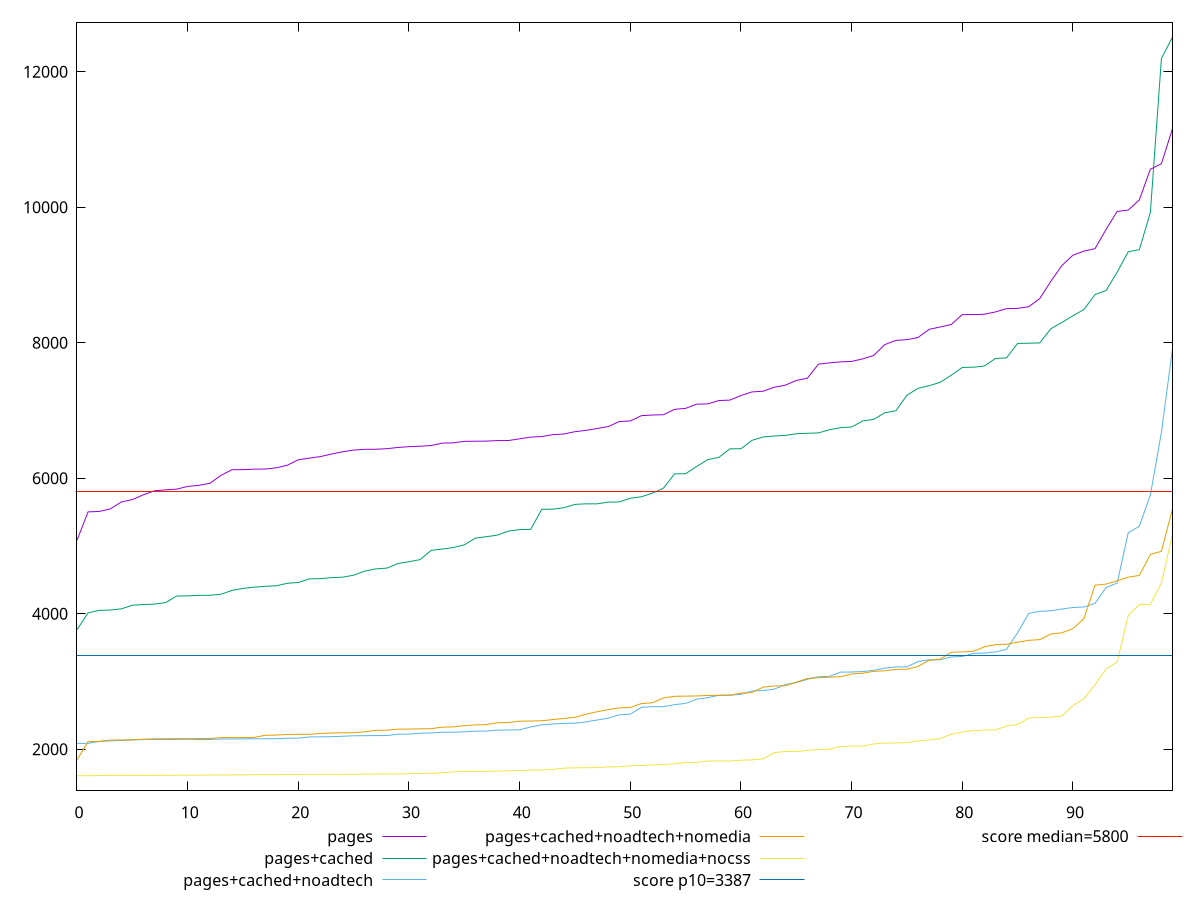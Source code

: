 reset

$pages <<EOF
0 5084.438777987952
1 5504.09198299239
2 5510.3118390924
3 5547.232198606025
4 5649.744868033995
5 5685.185176432965
6 5756.729432617419
7 5815.204419879435
8 5829.509343173029
9 5839.467071954569
10 5880.350096421622
11 5895.4842610094365
12 5925.187595203781
13 6042.07222884749
14 6126.744486062375
15 6127.183185077703
16 6134.781841620086
17 6136.611689604799
18 6154.464970070761
19 6192.127497923426
20 6273.538556322672
21 6297.392721394366
22 6320.572517511983
23 6358.092193072689
24 6391.478077426136
25 6415.883648114901
26 6427.20875234688
27 6428.4396669988055
28 6436.942921406187
29 6454.502627876878
30 6466.991118487276
31 6472.878041523432
32 6483.145191670804
33 6518.951287816502
34 6522.556974018642
35 6545.100434843173
36 6547.006142488861
37 6548.733736674323
38 6556.515149137901
39 6557.258524378798
40 6582.8214854006965
41 6607.345415685708
42 6616.163307556326
43 6643.6838863953935
44 6654.08861918007
45 6687.585607213499
46 6707.245660977989
47 6734.91213032818
48 6763.231646016976
49 6837.313549315971
50 6846.401821778054
51 6923.687790177214
52 6933.9993533968445
53 6938.095126944298
54 7017.492501489759
55 7032.032548745683
56 7093.704017296948
57 7097.998002438959
58 7147.2237103825755
59 7153.878821972357
60 7222.039986861205
61 7274.739726240373
62 7284.760126448949
63 7343.48491567939
64 7373.736447398984
65 7444.119357305191
66 7476.453421664709
67 7684.043651123931
68 7703.803230499259
69 7718.247783621484
70 7724.906859398638
71 7761.976150565393
72 7813.70184596334
73 7973.635661727428
74 8034.88400874165
75 8046.219656084517
76 8077.697592717826
77 8197.867887495864
78 8233.196126376897
79 8269.119590884302
80 8415.885484914514
81 8416.061070838088
82 8421.36674437749
83 8455.364980993549
84 8503.840819536386
85 8507.825692782579
86 8532.1179490799
87 8652.276662851591
88 8905.670404089891
89 9139.405260662808
90 9292.953169467684
91 9353.199295293365
92 9389.830290203688
93 9674.915394736832
94 9938.580830463863
95 9959.271869214284
96 10108.084546870428
97 10561.511250556021
98 10643.032049519468
99 11162.276052705263
EOF

$pagesCached <<EOF
0 3763.8779361670236
1 4014.473520455705
2 4050.099030116374
3 4055.598180679387
4 4072.247486473436
5 4126.996049086307
6 4135.994937937786
7 4142.646648389971
8 4164.533938334722
9 4261.483504177611
10 4264.158597287943
11 4271.477860368695
12 4273.011786172525
13 4287.965613065471
14 4344.563836749274
15 4374.05826255791
16 4392.756419929638
17 4405.564986575295
18 4412.634036280782
19 4449.925614109324
20 4461.6045454781915
21 4515.526440986492
22 4518.624037577056
23 4533.598621760302
24 4539.901066437386
25 4569.631201778515
26 4629.381491859708
27 4662.780592843158
28 4673.710162191858
29 4741.232286632197
30 4768.888459483567
31 4798.871882480686
32 4935.577165218361
33 4955.981892514607
34 4977.03615293505
35 5017.420514601443
36 5116.8758680740375
37 5137.602956499806
38 5161.335725038144
39 5221.900660461495
40 5242.274229362073
41 5245.749649432946
42 5541.602160511253
43 5544.592119686354
44 5565.580379363151
45 5614.897774791379
46 5622.655414231296
47 5622.791885381882
48 5647.925322291943
49 5650.669424716829
50 5705.113156149751
51 5726.920775565289
52 5781.096851584882
53 5854.572966652991
54 6064.149920240053
55 6067.976400960044
56 6175.158915967724
57 6275.905792643053
58 6308.215724732429
59 6434.584697588707
60 6436.433477760189
61 6559.543133446388
62 6609.910390274588
63 6623.823941025023
64 6632.413714714634
65 6657.643706847336
66 6664.302508237226
67 6669.773398058831
68 6716.046372244357
69 6747.633174088513
70 6756.019797787947
71 6846.055686029042
72 6870.398417945198
73 6967.678774540003
74 6997.046527436625
75 7225.098573854755
76 7328.107042320153
77 7366.454698936618
78 7416.357427722595
79 7520.200942473599
80 7635.919749624287
81 7639.6624398914155
82 7657.444644385425
83 7768.223785983276
84 7777.7063772099855
85 7990.687632524059
86 7993.406368563055
87 7998.346241212466
88 8207.09950253048
89 8300.290274611434
90 8398.28874233036
91 8491.59717767658
92 8712.252018546633
93 8772.257199464264
94 9042.272465642665
95 9343.91783277415
96 9373.880072036958
97 9923.306255326524
98 12197.795748923796
99 12512.440109029718
EOF

$pagesCachedNoadtech <<EOF
0 2087.5954999999994
1 2087.6465
2 2115.8985000000002
3 2123.8900000000003
4 2129.4725
5 2139.2074999999995
6 2144.0365
7 2144.6085000000003
8 2144.939627982533
9 2145.973
10 2147.9965
11 2149.905
12 2149.938
13 2151.0159999999996
14 2152.3414999999995
15 2153.1995
16 2154.591
17 2154.8715
18 2155.8559999999998
19 2163.6165
20 2164.4965
21 2182.025
22 2183.4165
23 2186.0235000000002
24 2192.046
25 2199.339
26 2200.3565
27 2202.2650000000003
28 2202.6225
29 2222.365375987446
30 2224.3859999999995
31 2238.0085159753794
32 2242.0025
33 2251.2259999999997
34 2251.8982279944657
35 2257.9121119997253
36 2268.3199999999997
37 2268.4465000000005
38 2282.7574999999997
39 2283.786
40 2287.405
41 2329.5087919813514
42 2361.3424680191993
43 2373.042611981451
44 2382.853983998501
45 2383.5964919886105
46 2403.9224999999997
47 2432.072972015047
48 2458.6595639974003
49 2509.3443160026673
50 2517.582068016947
51 2619.807651998174
52 2628.804115977716
53 2629.4903280021426
54 2658.7287680121062
55 2677.1005119913816
56 2740.1258479858043
57 2760.906952010274
58 2798.2865040023567
59 2799.517024010551
60 2810.7721880080344
61 2860.8834680216196
62 2866.7443440062284
63 2886.9194639978173
64 2955.3999799968956
65 2984.649063997149
66 3032.1747080177306
67 3071.738428012156
68 3076.0611359829077
69 3138.861796008492
70 3140.650287990845
71 3147.1414760019657
72 3165.211227990126
73 3196.976047986222
74 3214.5058954087435
75 3215.7567839876538
76 3294.9985800111654
77 3320.8826280106546
78 3321.4356839873194
79 3361.8473880097868
80 3369.9751519995098
81 3414.7216923551273
82 3420.084583974052
83 3436.4494319995756
84 3476.2111417376464
85 3720.2785800089123
86 4004.8184759781843
87 4036.2072377084505
88 4044.7568679672113
89 4069.823344468018
90 4092.9668296081722
91 4099.720159987032
92 4154.161593451756
93 4388.5468411014335
94 4454.471916025615
95 5194.478788011289
96 5292.132378005148
97 5753.2417879949335
98 6680.908931975209
99 7913.276980016753
EOF

$pagesCachedNoadtechNomedia <<EOF
0 1844.0705300072432
1 2112.1145
2 2117.1029999999996
3 2135.4675
4 2137.2929999999997
5 2138.883
6 2148.5575
7 2153.4965
8 2155.6800000000003
9 2156.5105
10 2157.2114999999994
11 2157.7095
12 2158.9085000000005
13 2172.5155
14 2172.8290000000006
15 2173.1126839863186
16 2174.457
17 2206.049
18 2209.9045000000006
19 2218.9465
20 2219.9805
21 2220.668
22 2233.6645
23 2240.941
24 2242.3875
25 2244.582
26 2257.6225
27 2279.7545
28 2281.3329999999996
29 2297.701
30 2298.07012800448
31 2301.992835993088
32 2303.553
33 2326.5649999999996
34 2330.3951439866187
35 2348.356
36 2359.7905
37 2364.116164013505
38 2392.01637601974
39 2395.3081399953608
40 2414.4855
41 2417.0308320050835
42 2421.4821319929843
43 2438.3044679901595
44 2454.8001320004105
45 2472.2829359898337
46 2517.993260017324
47 2554.166355993939
48 2585.540631979132
49 2610.884487978328
50 2617.4348920021293
51 2673.8738880054466
52 2686.7398480114225
53 2757.704579984129
54 2782.149235997677
55 2784.060575973761
56 2787.290423993528
57 2793.7313360010985
58 2796.141803989256
59 2796.97412000661
60 2828.584839982092
61 2837.105372018803
62 2917.07680401721
63 2933.702812012327
64 2936.4287120062345
65 2990.3836880092867
66 3045.7811960111617
67 3055.0259960089093
68 3064.0402439880363
69 3071.2499439947123
70 3111.5978560123795
71 3122.7589120185016
72 3150.388823984015
73 3159.1365517631584
74 3177.632604012871
75 3181.6645879851685
76 3222.392180008579
77 3312.1328078224133
78 3330.1430000136015
79 3430.6986979958174
80 3437.399516009844
81 3445.571940008629
82 3511.9957759932877
83 3545.3973280088176
84 3550.1853360021832
85 3580.5018049713663
86 3608.08984001472
87 3618.227171996188
88 3701.148087991345
89 3719.6646080169803
90 3780.8749119838717
91 3928.7813079970356
92 4422.402575994454
93 4438.367695995057
94 4487.582392024993
95 4540.244791998791
96 4566.0938999800555
97 4875.947070629276
98 4923.59023644879
99 5549.443845989315
EOF

$pagesCachedNoadtechNomediaNocss <<EOF
0 1608.796
1 1610.2094500000003
2 1612.161
3 1614.1460000000002
4 1614.3035
5 1614.4359999999997
6 1615.0014999999999
7 1615.298
8 1615.6395000000002
9 1617.129
10 1618.087
11 1618.181
12 1620.205
13 1620.4834999999998
14 1621.8134999999997
15 1622.2804999999998
16 1624.1240000000003
17 1625.698
18 1626.1765
19 1628.1679999999997
20 1628.6699999999998
21 1628.9805000000001
22 1629.232
23 1629.4015000000002
24 1630.05
25 1631.4014999999997
26 1632.5335000000002
27 1635.609633987904
28 1636.7239999999997
29 1637.085
30 1637.371
31 1643.533
32 1644.9660000000001
33 1653.1725
34 1666.3479960106608
35 1672.081
36 1674.603
37 1675.283502020537
38 1677.9348999936587
39 1683.524280000819
40 1685.4348500017522
41 1692.3858660045871
42 1693.1533719908484
43 1703.415594002056
44 1721.9381239913573
45 1726.5762539943462
46 1727.5657120083201
47 1729.9141799942252
48 1739.2390180217035
49 1741.7345
50 1754.6144420044657
51 1760.5858179865727
52 1769.0311339920752
53 1773.655106003284
54 1785.1823739866027
55 1803.5386400061257
56 1808.6005000000002
57 1826.3130300077441
58 1827.28726000297
59 1827.6830000137693
60 1838.1331439890394
61 1844.1865859713903
62 1858.2835599790212
63 1950.6774019984239
64 1963.5479560232282
65 1963.5680219989413
66 1983.2780360079405
67 1993.1678640074133
68 2002.3269119750257
69 2042.809814025939
70 2045.9417560072056
71 2046.0286539984343
72 2077.92861201316
73 2092.230928014159
74 2092.740647995234
75 2098.3144200162888
76 2122.079680025935
77 2138.342642015397
78 2156.761978015495
79 2222.540023998118
80 2255.9054760063896
81 2274.179703990757
82 2285.7317439829467
83 2286.077127999974
84 2342.353751982152
85 2367.056809993207
86 2460.280508018731
87 2468.4163399904373
88 2473.951737984836
89 2489.828241985523
90 2645.5312519829013
91 2747.087095970856
92 2955.523107988273
93 3186.096443997216
94 3288.892061996637
95 3976.544702021288
96 4136.875050001919
97 4139.213880655999
98 4457.877843982362
99 5178.729291995953
EOF

set key outside below
set xrange [0:99]
set yrange [1390.7231178194056:12730.512991210313]
set trange [1390.7231178194056:12730.512991210313]
set terminal svg size 640, 580 enhanced background rgb 'white'
set output "report_00013_2021-02-09T12-04-24.940Z/speed-index/comparison/sorted/all_raw.svg"

plot $pages title "pages" with line, \
     $pagesCached title "pages+cached" with line, \
     $pagesCachedNoadtech title "pages+cached+noadtech" with line, \
     $pagesCachedNoadtechNomedia title "pages+cached+noadtech+nomedia" with line, \
     $pagesCachedNoadtechNomediaNocss title "pages+cached+noadtech+nomedia+nocss" with line, \
     3387 title "score p10=3387", \
     5800 title "score median=5800"

reset
